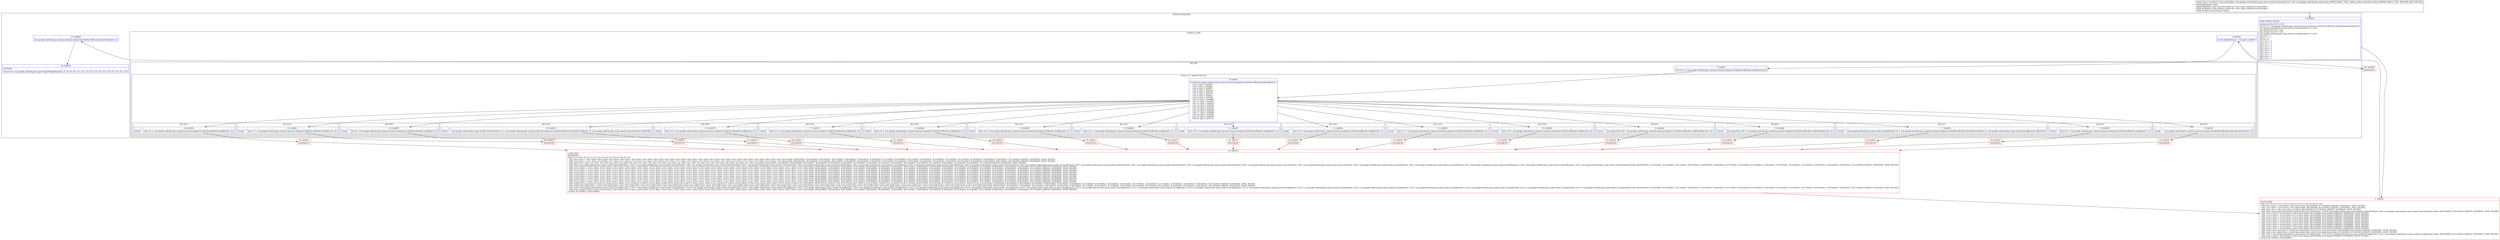 digraph "CFG forcom.google.android.gms.maps.zzaa.createFromParcel(Landroid\/os\/Parcel;)Ljava\/lang\/Object;" {
subgraph cluster_Region_1486070673 {
label = "R(4:0|(2:3|4)|23|24)";
node [shape=record,color=blue];
Node_0 [shape=record,label="{0\:\ 0x0000|MTH_ENTER_BLOCK\l|android.os.Parcel r0 = r24\lint int r1 = com.google.android.gms.common.internal.safeparcel.SafeParcelReader.validateObjectHeader(r24)\lcom.google.android.gms.maps.model.CameraPosition r9 = null\ljava.lang.Float r19 = null\ljava.lang.Float r20 = null\lcom.google.android.gms.maps.model.LatLngBounds r21 = null\lbyte r6 = \-1\lbyte r7 = \-1\lint r8 = 0\lbyte r10 = \-1\lbyte r11 = \-1\lbyte r12 = \-1\lbyte r13 = \-1\lbyte r14 = \-1\lbyte r15 = \-1\lbyte r16 = \-1\lbyte r17 = \-1\lbyte r18 = \-1\lbyte r22 = \-1\l}"];
subgraph cluster_LoopRegion_1628615725 {
label = "LOOP:0: (2:3|4)";
node [shape=record,color=blue];
Node_2 [shape=record,label="{2\:\ 0x0025|if (r24.dataPosition() \< r1) goto L_0x0027\l}"];
subgraph cluster_Region_748008265 {
label = "R(2:3|4)";
node [shape=record,color=blue];
Node_3 [shape=record,label="{3\:\ 0x0027|int int r2 = com.google.android.gms.common.internal.safeparcel.SafeParcelReader.readHeader(r24)\l}"];
subgraph cluster_SwitchRegion_2138767775 {
label = "Switch: 17, default: R(2:5|1)";
node [shape=record,color=blue];
Node_4 [shape=record,label="{4\:\ 0x002f|switch(com.google.android.gms.common.internal.safeparcel.SafeParcelReader.getFieldId(r2)) \{\l    case 2: goto L_0x0091;\l    case 3: goto L_0x008c;\l    case 4: goto L_0x0087;\l    case 5: goto L_0x007d;\l    case 6: goto L_0x0078;\l    case 7: goto L_0x0073;\l    case 8: goto L_0x006e;\l    case 9: goto L_0x0069;\l    case 10: goto L_0x0064;\l    case 11: goto L_0x005f;\l    case 12: goto L_0x005a;\l    case 13: goto L_0x0032;\l    case 14: goto L_0x0055;\l    case 15: goto L_0x0050;\l    case 16: goto L_0x004b;\l    case 17: goto L_0x0046;\l    case 18: goto L_0x003b;\l    case 19: goto L_0x0036;\l    default: goto L_0x0032;\l\}\l}"];
subgraph cluster_Region_1505049795 {
label = "R(2:22|1)";
node [shape=record,color=blue];
Node_22 [shape=record,label="{22\:\ 0x0091|byte r6 = com.google.android.gms.common.internal.safeparcel.SafeParcelReader.readByte(r0, r2)\l}"];
Node_InsnContainer_544487474 [shape=record,label="{|break\l}"];
}
subgraph cluster_Region_107165393 {
label = "R(2:21|1)";
node [shape=record,color=blue];
Node_21 [shape=record,label="{21\:\ 0x008c|byte r7 = com.google.android.gms.common.internal.safeparcel.SafeParcelReader.readByte(r0, r2)\l}"];
Node_InsnContainer_128234074 [shape=record,label="{|break\l}"];
}
subgraph cluster_Region_1707319663 {
label = "R(2:20|1)";
node [shape=record,color=blue];
Node_20 [shape=record,label="{20\:\ 0x0087|int r8 = com.google.android.gms.common.internal.safeparcel.SafeParcelReader.readInt(r0, r2)\l}"];
Node_InsnContainer_1070503330 [shape=record,label="{|break\l}"];
}
subgraph cluster_Region_545851757 {
label = "R(2:19|1)";
node [shape=record,color=blue];
Node_19 [shape=record,label="{19\:\ 0x007d|com.google.android.gms.maps.model.CameraPosition r9 = com.google.android.gms.common.internal.safeparcel.SafeParcelReader.createParcelable(r0, r2, com.google.android.gms.maps.model.CameraPosition.CREATOR)\l}"];
Node_InsnContainer_1208360260 [shape=record,label="{|break\l}"];
}
subgraph cluster_Region_1353345691 {
label = "R(2:18|1)";
node [shape=record,color=blue];
Node_18 [shape=record,label="{18\:\ 0x0078|byte r10 = com.google.android.gms.common.internal.safeparcel.SafeParcelReader.readByte(r0, r2)\l}"];
Node_InsnContainer_1228020190 [shape=record,label="{|break\l}"];
}
subgraph cluster_Region_1340087265 {
label = "R(2:17|1)";
node [shape=record,color=blue];
Node_17 [shape=record,label="{17\:\ 0x0073|byte r11 = com.google.android.gms.common.internal.safeparcel.SafeParcelReader.readByte(r0, r2)\l}"];
Node_InsnContainer_1806058688 [shape=record,label="{|break\l}"];
}
subgraph cluster_Region_927990699 {
label = "R(2:16|1)";
node [shape=record,color=blue];
Node_16 [shape=record,label="{16\:\ 0x006e|byte r12 = com.google.android.gms.common.internal.safeparcel.SafeParcelReader.readByte(r0, r2)\l}"];
Node_InsnContainer_546226067 [shape=record,label="{|break\l}"];
}
subgraph cluster_Region_1601873485 {
label = "R(2:15|1)";
node [shape=record,color=blue];
Node_15 [shape=record,label="{15\:\ 0x0069|byte r13 = com.google.android.gms.common.internal.safeparcel.SafeParcelReader.readByte(r0, r2)\l}"];
Node_InsnContainer_1486519035 [shape=record,label="{|break\l}"];
}
subgraph cluster_Region_1544024459 {
label = "R(2:14|1)";
node [shape=record,color=blue];
Node_14 [shape=record,label="{14\:\ 0x0064|byte r14 = com.google.android.gms.common.internal.safeparcel.SafeParcelReader.readByte(r0, r2)\l}"];
Node_InsnContainer_29320415 [shape=record,label="{|break\l}"];
}
subgraph cluster_Region_326620921 {
label = "R(2:13|1)";
node [shape=record,color=blue];
Node_13 [shape=record,label="{13\:\ 0x005f|byte r15 = com.google.android.gms.common.internal.safeparcel.SafeParcelReader.readByte(r0, r2)\l}"];
Node_InsnContainer_1491513452 [shape=record,label="{|break\l}"];
}
subgraph cluster_Region_613270119 {
label = "R(2:12|1)";
node [shape=record,color=blue];
Node_12 [shape=record,label="{12\:\ 0x005a|byte r16 = com.google.android.gms.common.internal.safeparcel.SafeParcelReader.readByte(r0, r2)\l}"];
Node_InsnContainer_222424772 [shape=record,label="{|break\l}"];
}
subgraph cluster_Region_785338485 {
label = "R(2:11|1)";
node [shape=record,color=blue];
Node_11 [shape=record,label="{11\:\ 0x0055|byte r17 = com.google.android.gms.common.internal.safeparcel.SafeParcelReader.readByte(r0, r2)\l}"];
Node_InsnContainer_109514805 [shape=record,label="{|break\l}"];
}
subgraph cluster_Region_1294428046 {
label = "R(2:10|1)";
node [shape=record,color=blue];
Node_10 [shape=record,label="{10\:\ 0x0050|byte r18 = com.google.android.gms.common.internal.safeparcel.SafeParcelReader.readByte(r0, r2)\l}"];
Node_InsnContainer_2086933926 [shape=record,label="{|break\l}"];
}
subgraph cluster_Region_1615503565 {
label = "R(2:9|1)";
node [shape=record,color=blue];
Node_9 [shape=record,label="{9\:\ 0x004b|java.lang.Float r19 = com.google.android.gms.common.internal.safeparcel.SafeParcelReader.readFloatObject(r0, r2)\l}"];
Node_InsnContainer_292335510 [shape=record,label="{|break\l}"];
}
subgraph cluster_Region_706660441 {
label = "R(2:8|1)";
node [shape=record,color=blue];
Node_8 [shape=record,label="{8\:\ 0x0046|java.lang.Float r20 = com.google.android.gms.common.internal.safeparcel.SafeParcelReader.readFloatObject(r0, r2)\l}"];
Node_InsnContainer_333010097 [shape=record,label="{|break\l}"];
}
subgraph cluster_Region_2122738071 {
label = "R(2:7|1)";
node [shape=record,color=blue];
Node_7 [shape=record,label="{7\:\ 0x003b|com.google.android.gms.maps.model.LatLngBounds r21 = com.google.android.gms.common.internal.safeparcel.SafeParcelReader.createParcelable(r0, r2, com.google.android.gms.maps.model.LatLngBounds.CREATOR)\l}"];
Node_InsnContainer_769783879 [shape=record,label="{|break\l}"];
}
subgraph cluster_Region_141257438 {
label = "R(2:6|1)";
node [shape=record,color=blue];
Node_6 [shape=record,label="{6\:\ 0x0036|byte r22 = com.google.android.gms.common.internal.safeparcel.SafeParcelReader.readByte(r0, r2)\l}"];
Node_InsnContainer_1903427960 [shape=record,label="{|break\l}"];
}
subgraph cluster_Region_1024655318 {
label = "R(2:5|1)";
node [shape=record,color=blue];
Node_5 [shape=record,label="{5\:\ 0x0032|com.google.android.gms.common.internal.safeparcel.SafeParcelReader.skipUnknownField(r0, r2)\l}"];
Node_InsnContainer_84938975 [shape=record,label="{|break\l}"];
}
}
}
}
Node_23 [shape=record,label="{23\:\ 0x0096|com.google.android.gms.common.internal.safeparcel.SafeParcelReader.ensureAtEnd(r0, r1)\l}"];
Node_24 [shape=record,label="{24\:\ 0x009f|RETURN\l|return new com.google.android.gms.maps.GoogleMapOptions(r6, r7, r8, r9, r10, r11, r12, r13, r14, r15, r16, r17, r18, r19, r20, r21, r22)\l}"];
}
Node_1 [shape=record,color=red,label="{1\:\ 0x0021|LOOP_START\lPHI: r6 r7 r8 r9 r10 r11 r12 r13 r14 r15 r16 r17 r18 r19 r20 r21 r22 \l  PHI: (r6v1 byte) = (r6v0 byte), (r6v2 byte) binds: [B:0:0x0000, B:25:0x0021] A[DONT_GENERATE, DONT_INLINE]\l  PHI: (r7v1 byte) = (r7v0 byte), (r7v2 byte) binds: [B:0:0x0000, B:25:0x0021] A[DONT_GENERATE, DONT_INLINE]\l  PHI: (r8v1 int) = (r8v0 int), (r8v2 int) binds: [B:0:0x0000, B:25:0x0021] A[DONT_GENERATE, DONT_INLINE]\l  PHI: (r9v1 com.google.android.gms.maps.model.CameraPosition) = (r9v0 com.google.android.gms.maps.model.CameraPosition), (r9v2 com.google.android.gms.maps.model.CameraPosition) binds: [B:0:0x0000, B:25:0x0021] A[DONT_GENERATE, DONT_INLINE]\l  PHI: (r10v1 byte) = (r10v0 byte), (r10v2 byte) binds: [B:0:0x0000, B:25:0x0021] A[DONT_GENERATE, DONT_INLINE]\l  PHI: (r11v1 byte) = (r11v0 byte), (r11v2 byte) binds: [B:0:0x0000, B:25:0x0021] A[DONT_GENERATE, DONT_INLINE]\l  PHI: (r12v1 byte) = (r12v0 byte), (r12v2 byte) binds: [B:0:0x0000, B:25:0x0021] A[DONT_GENERATE, DONT_INLINE]\l  PHI: (r13v1 byte) = (r13v0 byte), (r13v2 byte) binds: [B:0:0x0000, B:25:0x0021] A[DONT_GENERATE, DONT_INLINE]\l  PHI: (r14v1 byte) = (r14v0 byte), (r14v2 byte) binds: [B:0:0x0000, B:25:0x0021] A[DONT_GENERATE, DONT_INLINE]\l  PHI: (r15v1 byte) = (r15v0 byte), (r15v2 byte) binds: [B:0:0x0000, B:25:0x0021] A[DONT_GENERATE, DONT_INLINE]\l  PHI: (r16v1 byte) = (r16v0 byte), (r16v2 byte) binds: [B:0:0x0000, B:25:0x0021] A[DONT_GENERATE, DONT_INLINE]\l  PHI: (r17v1 byte) = (r17v0 byte), (r17v2 byte) binds: [B:0:0x0000, B:25:0x0021] A[DONT_GENERATE, DONT_INLINE]\l  PHI: (r18v1 byte) = (r18v0 byte), (r18v2 byte) binds: [B:0:0x0000, B:25:0x0021] A[DONT_GENERATE, DONT_INLINE]\l  PHI: (r19v1 java.lang.Float) = (r19v0 java.lang.Float), (r19v2 java.lang.Float) binds: [B:0:0x0000, B:25:0x0021] A[DONT_GENERATE, DONT_INLINE]\l  PHI: (r20v1 java.lang.Float) = (r20v0 java.lang.Float), (r20v2 java.lang.Float) binds: [B:0:0x0000, B:25:0x0021] A[DONT_GENERATE, DONT_INLINE]\l  PHI: (r21v1 com.google.android.gms.maps.model.LatLngBounds) = (r21v0 com.google.android.gms.maps.model.LatLngBounds), (r21v2 com.google.android.gms.maps.model.LatLngBounds) binds: [B:0:0x0000, B:25:0x0021] A[DONT_GENERATE, DONT_INLINE]\l  PHI: (r22v1 byte) = (r22v0 byte), (r22v2 byte) binds: [B:0:0x0000, B:25:0x0021] A[DONT_GENERATE, DONT_INLINE]\lLOOP:0: B:1:0x0021\-\>B:25:0x0021\l}"];
Node_25 [shape=record,color=red,label="{25\:\ 0x0021|LOOP_END\lSYNTHETIC\lPHI: r6 r7 r8 r9 r10 r11 r12 r13 r14 r15 r16 r17 r18 r19 r20 r21 r22 \l  PHI: (r6v2 byte) = (r6v3 byte), (r6v1 byte), (r6v1 byte), (r6v1 byte), (r6v1 byte), (r6v1 byte), (r6v1 byte), (r6v1 byte), (r6v1 byte), (r6v1 byte), (r6v1 byte), (r6v1 byte), (r6v1 byte), (r6v1 byte), (r6v1 byte), (r6v1 byte), (r6v1 byte), (r6v1 byte) binds: [B:44:0x0021, B:43:0x0021, B:42:0x0021, B:41:0x0021, B:40:0x0021, B:39:0x0021, B:38:0x0021, B:37:0x0021, B:36:0x0021, B:35:0x0021, B:34:0x0021, B:33:0x0021, B:32:0x0021, B:31:0x0021, B:30:0x0021, B:29:0x0021, B:28:0x0021, B:27:0x0021] A[DONT_GENERATE, DONT_INLINE]\l  PHI: (r7v2 byte) = (r7v1 byte), (r7v3 byte), (r7v1 byte), (r7v1 byte), (r7v1 byte), (r7v1 byte), (r7v1 byte), (r7v1 byte), (r7v1 byte), (r7v1 byte), (r7v1 byte), (r7v1 byte), (r7v1 byte), (r7v1 byte), (r7v1 byte), (r7v1 byte), (r7v1 byte), (r7v1 byte) binds: [B:44:0x0021, B:43:0x0021, B:42:0x0021, B:41:0x0021, B:40:0x0021, B:39:0x0021, B:38:0x0021, B:37:0x0021, B:36:0x0021, B:35:0x0021, B:34:0x0021, B:33:0x0021, B:32:0x0021, B:31:0x0021, B:30:0x0021, B:29:0x0021, B:28:0x0021, B:27:0x0021] A[DONT_GENERATE, DONT_INLINE]\l  PHI: (r8v2 int) = (r8v1 int), (r8v1 int), (r8v3 int), (r8v1 int), (r8v1 int), (r8v1 int), (r8v1 int), (r8v1 int), (r8v1 int), (r8v1 int), (r8v1 int), (r8v1 int), (r8v1 int), (r8v1 int), (r8v1 int), (r8v1 int), (r8v1 int), (r8v1 int) binds: [B:44:0x0021, B:43:0x0021, B:42:0x0021, B:41:0x0021, B:40:0x0021, B:39:0x0021, B:38:0x0021, B:37:0x0021, B:36:0x0021, B:35:0x0021, B:34:0x0021, B:33:0x0021, B:32:0x0021, B:31:0x0021, B:30:0x0021, B:29:0x0021, B:28:0x0021, B:27:0x0021] A[DONT_GENERATE, DONT_INLINE]\l  PHI: (r9v2 com.google.android.gms.maps.model.CameraPosition) = (r9v1 com.google.android.gms.maps.model.CameraPosition), (r9v1 com.google.android.gms.maps.model.CameraPosition), (r9v1 com.google.android.gms.maps.model.CameraPosition), (r9v4 com.google.android.gms.maps.model.CameraPosition), (r9v1 com.google.android.gms.maps.model.CameraPosition), (r9v1 com.google.android.gms.maps.model.CameraPosition), (r9v1 com.google.android.gms.maps.model.CameraPosition), (r9v1 com.google.android.gms.maps.model.CameraPosition), (r9v1 com.google.android.gms.maps.model.CameraPosition), (r9v1 com.google.android.gms.maps.model.CameraPosition), (r9v1 com.google.android.gms.maps.model.CameraPosition), (r9v1 com.google.android.gms.maps.model.CameraPosition), (r9v1 com.google.android.gms.maps.model.CameraPosition), (r9v1 com.google.android.gms.maps.model.CameraPosition), (r9v1 com.google.android.gms.maps.model.CameraPosition), (r9v1 com.google.android.gms.maps.model.CameraPosition), (r9v1 com.google.android.gms.maps.model.CameraPosition), (r9v1 com.google.android.gms.maps.model.CameraPosition) binds: [B:44:0x0021, B:43:0x0021, B:42:0x0021, B:41:0x0021, B:40:0x0021, B:39:0x0021, B:38:0x0021, B:37:0x0021, B:36:0x0021, B:35:0x0021, B:34:0x0021, B:33:0x0021, B:32:0x0021, B:31:0x0021, B:30:0x0021, B:29:0x0021, B:28:0x0021, B:27:0x0021] A[DONT_GENERATE, DONT_INLINE]\l  PHI: (r10v2 byte) = (r10v1 byte), (r10v1 byte), (r10v1 byte), (r10v1 byte), (r10v3 byte), (r10v1 byte), (r10v1 byte), (r10v1 byte), (r10v1 byte), (r10v1 byte), (r10v1 byte), (r10v1 byte), (r10v1 byte), (r10v1 byte), (r10v1 byte), (r10v1 byte), (r10v1 byte), (r10v1 byte) binds: [B:44:0x0021, B:43:0x0021, B:42:0x0021, B:41:0x0021, B:40:0x0021, B:39:0x0021, B:38:0x0021, B:37:0x0021, B:36:0x0021, B:35:0x0021, B:34:0x0021, B:33:0x0021, B:32:0x0021, B:31:0x0021, B:30:0x0021, B:29:0x0021, B:28:0x0021, B:27:0x0021] A[DONT_GENERATE, DONT_INLINE]\l  PHI: (r11v2 byte) = (r11v1 byte), (r11v1 byte), (r11v1 byte), (r11v1 byte), (r11v1 byte), (r11v3 byte), (r11v1 byte), (r11v1 byte), (r11v1 byte), (r11v1 byte), (r11v1 byte), (r11v1 byte), (r11v1 byte), (r11v1 byte), (r11v1 byte), (r11v1 byte), (r11v1 byte), (r11v1 byte) binds: [B:44:0x0021, B:43:0x0021, B:42:0x0021, B:41:0x0021, B:40:0x0021, B:39:0x0021, B:38:0x0021, B:37:0x0021, B:36:0x0021, B:35:0x0021, B:34:0x0021, B:33:0x0021, B:32:0x0021, B:31:0x0021, B:30:0x0021, B:29:0x0021, B:28:0x0021, B:27:0x0021] A[DONT_GENERATE, DONT_INLINE]\l  PHI: (r12v2 byte) = (r12v1 byte), (r12v1 byte), (r12v1 byte), (r12v1 byte), (r12v1 byte), (r12v1 byte), (r12v3 byte), (r12v1 byte), (r12v1 byte), (r12v1 byte), (r12v1 byte), (r12v1 byte), (r12v1 byte), (r12v1 byte), (r12v1 byte), (r12v1 byte), (r12v1 byte), (r12v1 byte) binds: [B:44:0x0021, B:43:0x0021, B:42:0x0021, B:41:0x0021, B:40:0x0021, B:39:0x0021, B:38:0x0021, B:37:0x0021, B:36:0x0021, B:35:0x0021, B:34:0x0021, B:33:0x0021, B:32:0x0021, B:31:0x0021, B:30:0x0021, B:29:0x0021, B:28:0x0021, B:27:0x0021] A[DONT_GENERATE, DONT_INLINE]\l  PHI: (r13v2 byte) = (r13v1 byte), (r13v1 byte), (r13v1 byte), (r13v1 byte), (r13v1 byte), (r13v1 byte), (r13v1 byte), (r13v3 byte), (r13v1 byte), (r13v1 byte), (r13v1 byte), (r13v1 byte), (r13v1 byte), (r13v1 byte), (r13v1 byte), (r13v1 byte), (r13v1 byte), (r13v1 byte) binds: [B:44:0x0021, B:43:0x0021, B:42:0x0021, B:41:0x0021, B:40:0x0021, B:39:0x0021, B:38:0x0021, B:37:0x0021, B:36:0x0021, B:35:0x0021, B:34:0x0021, B:33:0x0021, B:32:0x0021, B:31:0x0021, B:30:0x0021, B:29:0x0021, B:28:0x0021, B:27:0x0021] A[DONT_GENERATE, DONT_INLINE]\l  PHI: (r14v2 byte) = (r14v1 byte), (r14v1 byte), (r14v1 byte), (r14v1 byte), (r14v1 byte), (r14v1 byte), (r14v1 byte), (r14v1 byte), (r14v3 byte), (r14v1 byte), (r14v1 byte), (r14v1 byte), (r14v1 byte), (r14v1 byte), (r14v1 byte), (r14v1 byte), (r14v1 byte), (r14v1 byte) binds: [B:44:0x0021, B:43:0x0021, B:42:0x0021, B:41:0x0021, B:40:0x0021, B:39:0x0021, B:38:0x0021, B:37:0x0021, B:36:0x0021, B:35:0x0021, B:34:0x0021, B:33:0x0021, B:32:0x0021, B:31:0x0021, B:30:0x0021, B:29:0x0021, B:28:0x0021, B:27:0x0021] A[DONT_GENERATE, DONT_INLINE]\l  PHI: (r15v2 byte) = (r15v1 byte), (r15v1 byte), (r15v1 byte), (r15v1 byte), (r15v1 byte), (r15v1 byte), (r15v1 byte), (r15v1 byte), (r15v1 byte), (r15v3 byte), (r15v1 byte), (r15v1 byte), (r15v1 byte), (r15v1 byte), (r15v1 byte), (r15v1 byte), (r15v1 byte), (r15v1 byte) binds: [B:44:0x0021, B:43:0x0021, B:42:0x0021, B:41:0x0021, B:40:0x0021, B:39:0x0021, B:38:0x0021, B:37:0x0021, B:36:0x0021, B:35:0x0021, B:34:0x0021, B:33:0x0021, B:32:0x0021, B:31:0x0021, B:30:0x0021, B:29:0x0021, B:28:0x0021, B:27:0x0021] A[DONT_GENERATE, DONT_INLINE]\l  PHI: (r16v2 byte) = (r16v1 byte), (r16v1 byte), (r16v1 byte), (r16v1 byte), (r16v1 byte), (r16v1 byte), (r16v1 byte), (r16v1 byte), (r16v1 byte), (r16v1 byte), (r16v3 byte), (r16v1 byte), (r16v1 byte), (r16v1 byte), (r16v1 byte), (r16v1 byte), (r16v1 byte), (r16v1 byte) binds: [B:44:0x0021, B:43:0x0021, B:42:0x0021, B:41:0x0021, B:40:0x0021, B:39:0x0021, B:38:0x0021, B:37:0x0021, B:36:0x0021, B:35:0x0021, B:34:0x0021, B:33:0x0021, B:32:0x0021, B:31:0x0021, B:30:0x0021, B:29:0x0021, B:28:0x0021, B:27:0x0021] A[DONT_GENERATE, DONT_INLINE]\l  PHI: (r17v2 byte) = (r17v1 byte), (r17v1 byte), (r17v1 byte), (r17v1 byte), (r17v1 byte), (r17v1 byte), (r17v1 byte), (r17v1 byte), (r17v1 byte), (r17v1 byte), (r17v1 byte), (r17v3 byte), (r17v1 byte), (r17v1 byte), (r17v1 byte), (r17v1 byte), (r17v1 byte), (r17v1 byte) binds: [B:44:0x0021, B:43:0x0021, B:42:0x0021, B:41:0x0021, B:40:0x0021, B:39:0x0021, B:38:0x0021, B:37:0x0021, B:36:0x0021, B:35:0x0021, B:34:0x0021, B:33:0x0021, B:32:0x0021, B:31:0x0021, B:30:0x0021, B:29:0x0021, B:28:0x0021, B:27:0x0021] A[DONT_GENERATE, DONT_INLINE]\l  PHI: (r18v2 byte) = (r18v1 byte), (r18v1 byte), (r18v1 byte), (r18v1 byte), (r18v1 byte), (r18v1 byte), (r18v1 byte), (r18v1 byte), (r18v1 byte), (r18v1 byte), (r18v1 byte), (r18v1 byte), (r18v3 byte), (r18v1 byte), (r18v1 byte), (r18v1 byte), (r18v1 byte), (r18v1 byte) binds: [B:44:0x0021, B:43:0x0021, B:42:0x0021, B:41:0x0021, B:40:0x0021, B:39:0x0021, B:38:0x0021, B:37:0x0021, B:36:0x0021, B:35:0x0021, B:34:0x0021, B:33:0x0021, B:32:0x0021, B:31:0x0021, B:30:0x0021, B:29:0x0021, B:28:0x0021, B:27:0x0021] A[DONT_GENERATE, DONT_INLINE]\l  PHI: (r19v2 java.lang.Float) = (r19v1 java.lang.Float), (r19v1 java.lang.Float), (r19v1 java.lang.Float), (r19v1 java.lang.Float), (r19v1 java.lang.Float), (r19v1 java.lang.Float), (r19v1 java.lang.Float), (r19v1 java.lang.Float), (r19v1 java.lang.Float), (r19v1 java.lang.Float), (r19v1 java.lang.Float), (r19v1 java.lang.Float), (r19v1 java.lang.Float), (r19v3 java.lang.Float), (r19v1 java.lang.Float), (r19v1 java.lang.Float), (r19v1 java.lang.Float), (r19v1 java.lang.Float) binds: [B:44:0x0021, B:43:0x0021, B:42:0x0021, B:41:0x0021, B:40:0x0021, B:39:0x0021, B:38:0x0021, B:37:0x0021, B:36:0x0021, B:35:0x0021, B:34:0x0021, B:33:0x0021, B:32:0x0021, B:31:0x0021, B:30:0x0021, B:29:0x0021, B:28:0x0021, B:27:0x0021] A[DONT_GENERATE, DONT_INLINE]\l  PHI: (r20v2 java.lang.Float) = (r20v1 java.lang.Float), (r20v1 java.lang.Float), (r20v1 java.lang.Float), (r20v1 java.lang.Float), (r20v1 java.lang.Float), (r20v1 java.lang.Float), (r20v1 java.lang.Float), (r20v1 java.lang.Float), (r20v1 java.lang.Float), (r20v1 java.lang.Float), (r20v1 java.lang.Float), (r20v1 java.lang.Float), (r20v1 java.lang.Float), (r20v1 java.lang.Float), (r20v3 java.lang.Float), (r20v1 java.lang.Float), (r20v1 java.lang.Float), (r20v1 java.lang.Float) binds: [B:44:0x0021, B:43:0x0021, B:42:0x0021, B:41:0x0021, B:40:0x0021, B:39:0x0021, B:38:0x0021, B:37:0x0021, B:36:0x0021, B:35:0x0021, B:34:0x0021, B:33:0x0021, B:32:0x0021, B:31:0x0021, B:30:0x0021, B:29:0x0021, B:28:0x0021, B:27:0x0021] A[DONT_GENERATE, DONT_INLINE]\l  PHI: (r21v2 com.google.android.gms.maps.model.LatLngBounds) = (r21v1 com.google.android.gms.maps.model.LatLngBounds), (r21v1 com.google.android.gms.maps.model.LatLngBounds), (r21v1 com.google.android.gms.maps.model.LatLngBounds), (r21v1 com.google.android.gms.maps.model.LatLngBounds), (r21v1 com.google.android.gms.maps.model.LatLngBounds), (r21v1 com.google.android.gms.maps.model.LatLngBounds), (r21v1 com.google.android.gms.maps.model.LatLngBounds), (r21v1 com.google.android.gms.maps.model.LatLngBounds), (r21v1 com.google.android.gms.maps.model.LatLngBounds), (r21v1 com.google.android.gms.maps.model.LatLngBounds), (r21v1 com.google.android.gms.maps.model.LatLngBounds), (r21v1 com.google.android.gms.maps.model.LatLngBounds), (r21v1 com.google.android.gms.maps.model.LatLngBounds), (r21v1 com.google.android.gms.maps.model.LatLngBounds), (r21v1 com.google.android.gms.maps.model.LatLngBounds), (r21v4 com.google.android.gms.maps.model.LatLngBounds), (r21v1 com.google.android.gms.maps.model.LatLngBounds), (r21v1 com.google.android.gms.maps.model.LatLngBounds) binds: [B:44:0x0021, B:43:0x0021, B:42:0x0021, B:41:0x0021, B:40:0x0021, B:39:0x0021, B:38:0x0021, B:37:0x0021, B:36:0x0021, B:35:0x0021, B:34:0x0021, B:33:0x0021, B:32:0x0021, B:31:0x0021, B:30:0x0021, B:29:0x0021, B:28:0x0021, B:27:0x0021] A[DONT_GENERATE, DONT_INLINE]\l  PHI: (r22v2 byte) = (r22v1 byte), (r22v1 byte), (r22v1 byte), (r22v1 byte), (r22v1 byte), (r22v1 byte), (r22v1 byte), (r22v1 byte), (r22v1 byte), (r22v1 byte), (r22v1 byte), (r22v1 byte), (r22v1 byte), (r22v1 byte), (r22v1 byte), (r22v1 byte), (r22v3 byte), (r22v1 byte) binds: [B:44:0x0021, B:43:0x0021, B:42:0x0021, B:41:0x0021, B:40:0x0021, B:39:0x0021, B:38:0x0021, B:37:0x0021, B:36:0x0021, B:35:0x0021, B:34:0x0021, B:33:0x0021, B:32:0x0021, B:31:0x0021, B:30:0x0021, B:29:0x0021, B:28:0x0021, B:27:0x0021] A[DONT_GENERATE, DONT_INLINE]\lLOOP:0: B:1:0x0021\-\>B:25:0x0021\l}"];
Node_26 [shape=record,color=red,label="{26\:\ 0x0096|SYNTHETIC\l}"];
Node_27 [shape=record,color=red,label="{27\:\ 0x0021|SYNTHETIC\l}"];
Node_28 [shape=record,color=red,label="{28\:\ 0x0021|SYNTHETIC\l}"];
Node_29 [shape=record,color=red,label="{29\:\ 0x0021|SYNTHETIC\l}"];
Node_30 [shape=record,color=red,label="{30\:\ 0x0021|SYNTHETIC\l}"];
Node_31 [shape=record,color=red,label="{31\:\ 0x0021|SYNTHETIC\l}"];
Node_32 [shape=record,color=red,label="{32\:\ 0x0021|SYNTHETIC\l}"];
Node_33 [shape=record,color=red,label="{33\:\ 0x0021|SYNTHETIC\l}"];
Node_34 [shape=record,color=red,label="{34\:\ 0x0021|SYNTHETIC\l}"];
Node_35 [shape=record,color=red,label="{35\:\ 0x0021|SYNTHETIC\l}"];
Node_36 [shape=record,color=red,label="{36\:\ 0x0021|SYNTHETIC\l}"];
Node_37 [shape=record,color=red,label="{37\:\ 0x0021|SYNTHETIC\l}"];
Node_38 [shape=record,color=red,label="{38\:\ 0x0021|SYNTHETIC\l}"];
Node_39 [shape=record,color=red,label="{39\:\ 0x0021|SYNTHETIC\l}"];
Node_40 [shape=record,color=red,label="{40\:\ 0x0021|SYNTHETIC\l}"];
Node_41 [shape=record,color=red,label="{41\:\ 0x0021|SYNTHETIC\l}"];
Node_42 [shape=record,color=red,label="{42\:\ 0x0021|SYNTHETIC\l}"];
Node_43 [shape=record,color=red,label="{43\:\ 0x0021|SYNTHETIC\l}"];
Node_44 [shape=record,color=red,label="{44\:\ 0x0021|SYNTHETIC\l}"];
MethodNode[shape=record,label="{public final \/* synthetic *\/ java.lang.Object com.google.android.gms.maps.zzaa.createFromParcel((r23v0 'this' com.google.android.gms.maps.zzaa A[IMMUTABLE_TYPE, THIS]), (r24v0 android.os.Parcel A[IMMUTABLE_TYPE, METHOD_ARGUMENT]))  | INCONSISTENT_CODE\lJADX WARNING: type inference failed for: r2v3, types: [android.os.Parcelable]\lJADX WARNING: type inference failed for: r2v4, types: [android.os.Parcelable]\lMulti\-variable type inference failed\l}"];
MethodNode -> Node_0;
Node_0 -> Node_1;
Node_2 -> Node_3;
Node_2 -> Node_26[style=dashed];
Node_3 -> Node_4;
Node_4 -> Node_5;
Node_4 -> Node_6;
Node_4 -> Node_7;
Node_4 -> Node_8;
Node_4 -> Node_9;
Node_4 -> Node_10;
Node_4 -> Node_11;
Node_4 -> Node_12;
Node_4 -> Node_13;
Node_4 -> Node_14;
Node_4 -> Node_15;
Node_4 -> Node_16;
Node_4 -> Node_17;
Node_4 -> Node_18;
Node_4 -> Node_19;
Node_4 -> Node_20;
Node_4 -> Node_21;
Node_4 -> Node_22;
Node_22 -> Node_44;
Node_21 -> Node_43;
Node_20 -> Node_42;
Node_19 -> Node_41;
Node_18 -> Node_40;
Node_17 -> Node_39;
Node_16 -> Node_38;
Node_15 -> Node_37;
Node_14 -> Node_36;
Node_13 -> Node_35;
Node_12 -> Node_34;
Node_11 -> Node_33;
Node_10 -> Node_32;
Node_9 -> Node_31;
Node_8 -> Node_30;
Node_7 -> Node_29;
Node_6 -> Node_28;
Node_5 -> Node_27;
Node_23 -> Node_24;
Node_1 -> Node_2;
Node_25 -> Node_1;
Node_26 -> Node_23;
Node_27 -> Node_25;
Node_28 -> Node_25;
Node_29 -> Node_25;
Node_30 -> Node_25;
Node_31 -> Node_25;
Node_32 -> Node_25;
Node_33 -> Node_25;
Node_34 -> Node_25;
Node_35 -> Node_25;
Node_36 -> Node_25;
Node_37 -> Node_25;
Node_38 -> Node_25;
Node_39 -> Node_25;
Node_40 -> Node_25;
Node_41 -> Node_25;
Node_42 -> Node_25;
Node_43 -> Node_25;
Node_44 -> Node_25;
}

